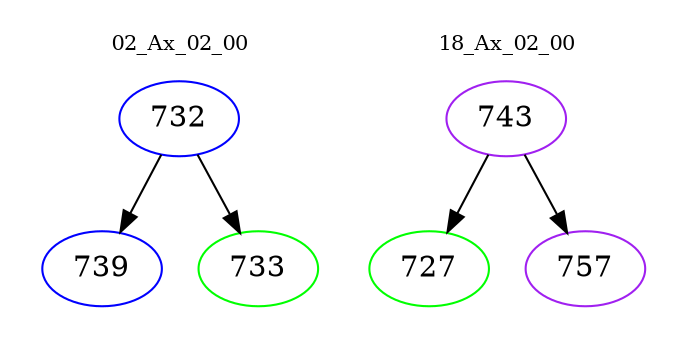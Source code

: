 digraph{
subgraph cluster_0 {
color = white
label = "02_Ax_02_00";
fontsize=10;
T0_732 [label="732", color="blue"]
T0_732 -> T0_739 [color="black"]
T0_739 [label="739", color="blue"]
T0_732 -> T0_733 [color="black"]
T0_733 [label="733", color="green"]
}
subgraph cluster_1 {
color = white
label = "18_Ax_02_00";
fontsize=10;
T1_743 [label="743", color="purple"]
T1_743 -> T1_727 [color="black"]
T1_727 [label="727", color="green"]
T1_743 -> T1_757 [color="black"]
T1_757 [label="757", color="purple"]
}
}
